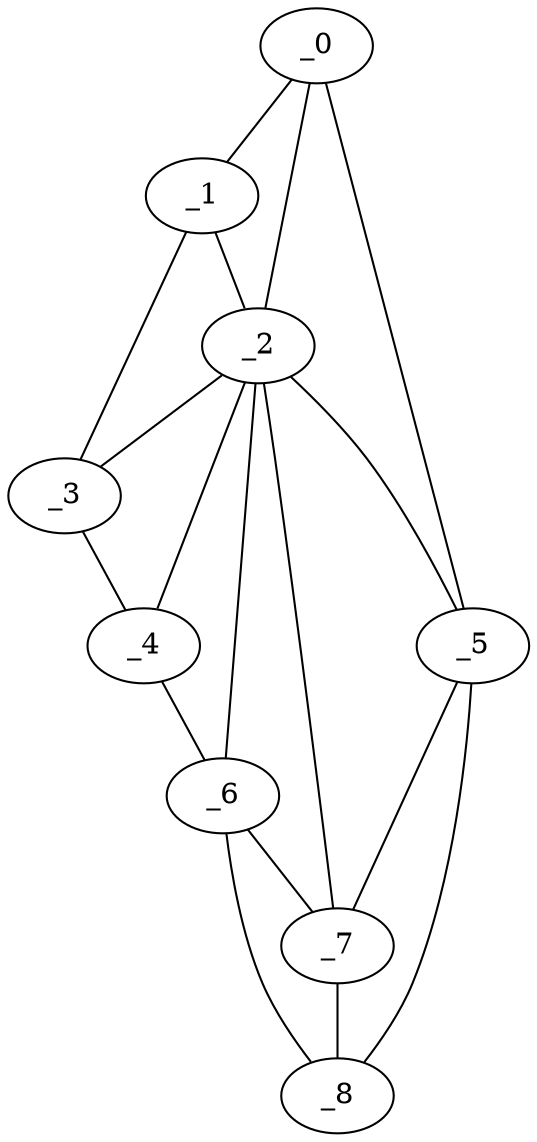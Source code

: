 graph "obj56__300.gxl" {
	_0	 [x=40,
		y=39];
	_1	 [x=46,
		y=24];
	_0 -- _1	 [valence=1];
	_2	 [x=95,
		y=31];
	_0 -- _2	 [valence=2];
	_5	 [x=122,
		y=86];
	_0 -- _5	 [valence=1];
	_1 -- _2	 [valence=2];
	_3	 [x=99,
		y=24];
	_1 -- _3	 [valence=1];
	_2 -- _3	 [valence=1];
	_4	 [x=103,
		y=26];
	_2 -- _4	 [valence=2];
	_2 -- _5	 [valence=2];
	_6	 [x=124,
		y=49];
	_2 -- _6	 [valence=1];
	_7	 [x=124,
		y=68];
	_2 -- _7	 [valence=1];
	_3 -- _4	 [valence=1];
	_4 -- _6	 [valence=1];
	_5 -- _7	 [valence=1];
	_8	 [x=125,
		y=80];
	_5 -- _8	 [valence=1];
	_6 -- _7	 [valence=2];
	_6 -- _8	 [valence=1];
	_7 -- _8	 [valence=2];
}
